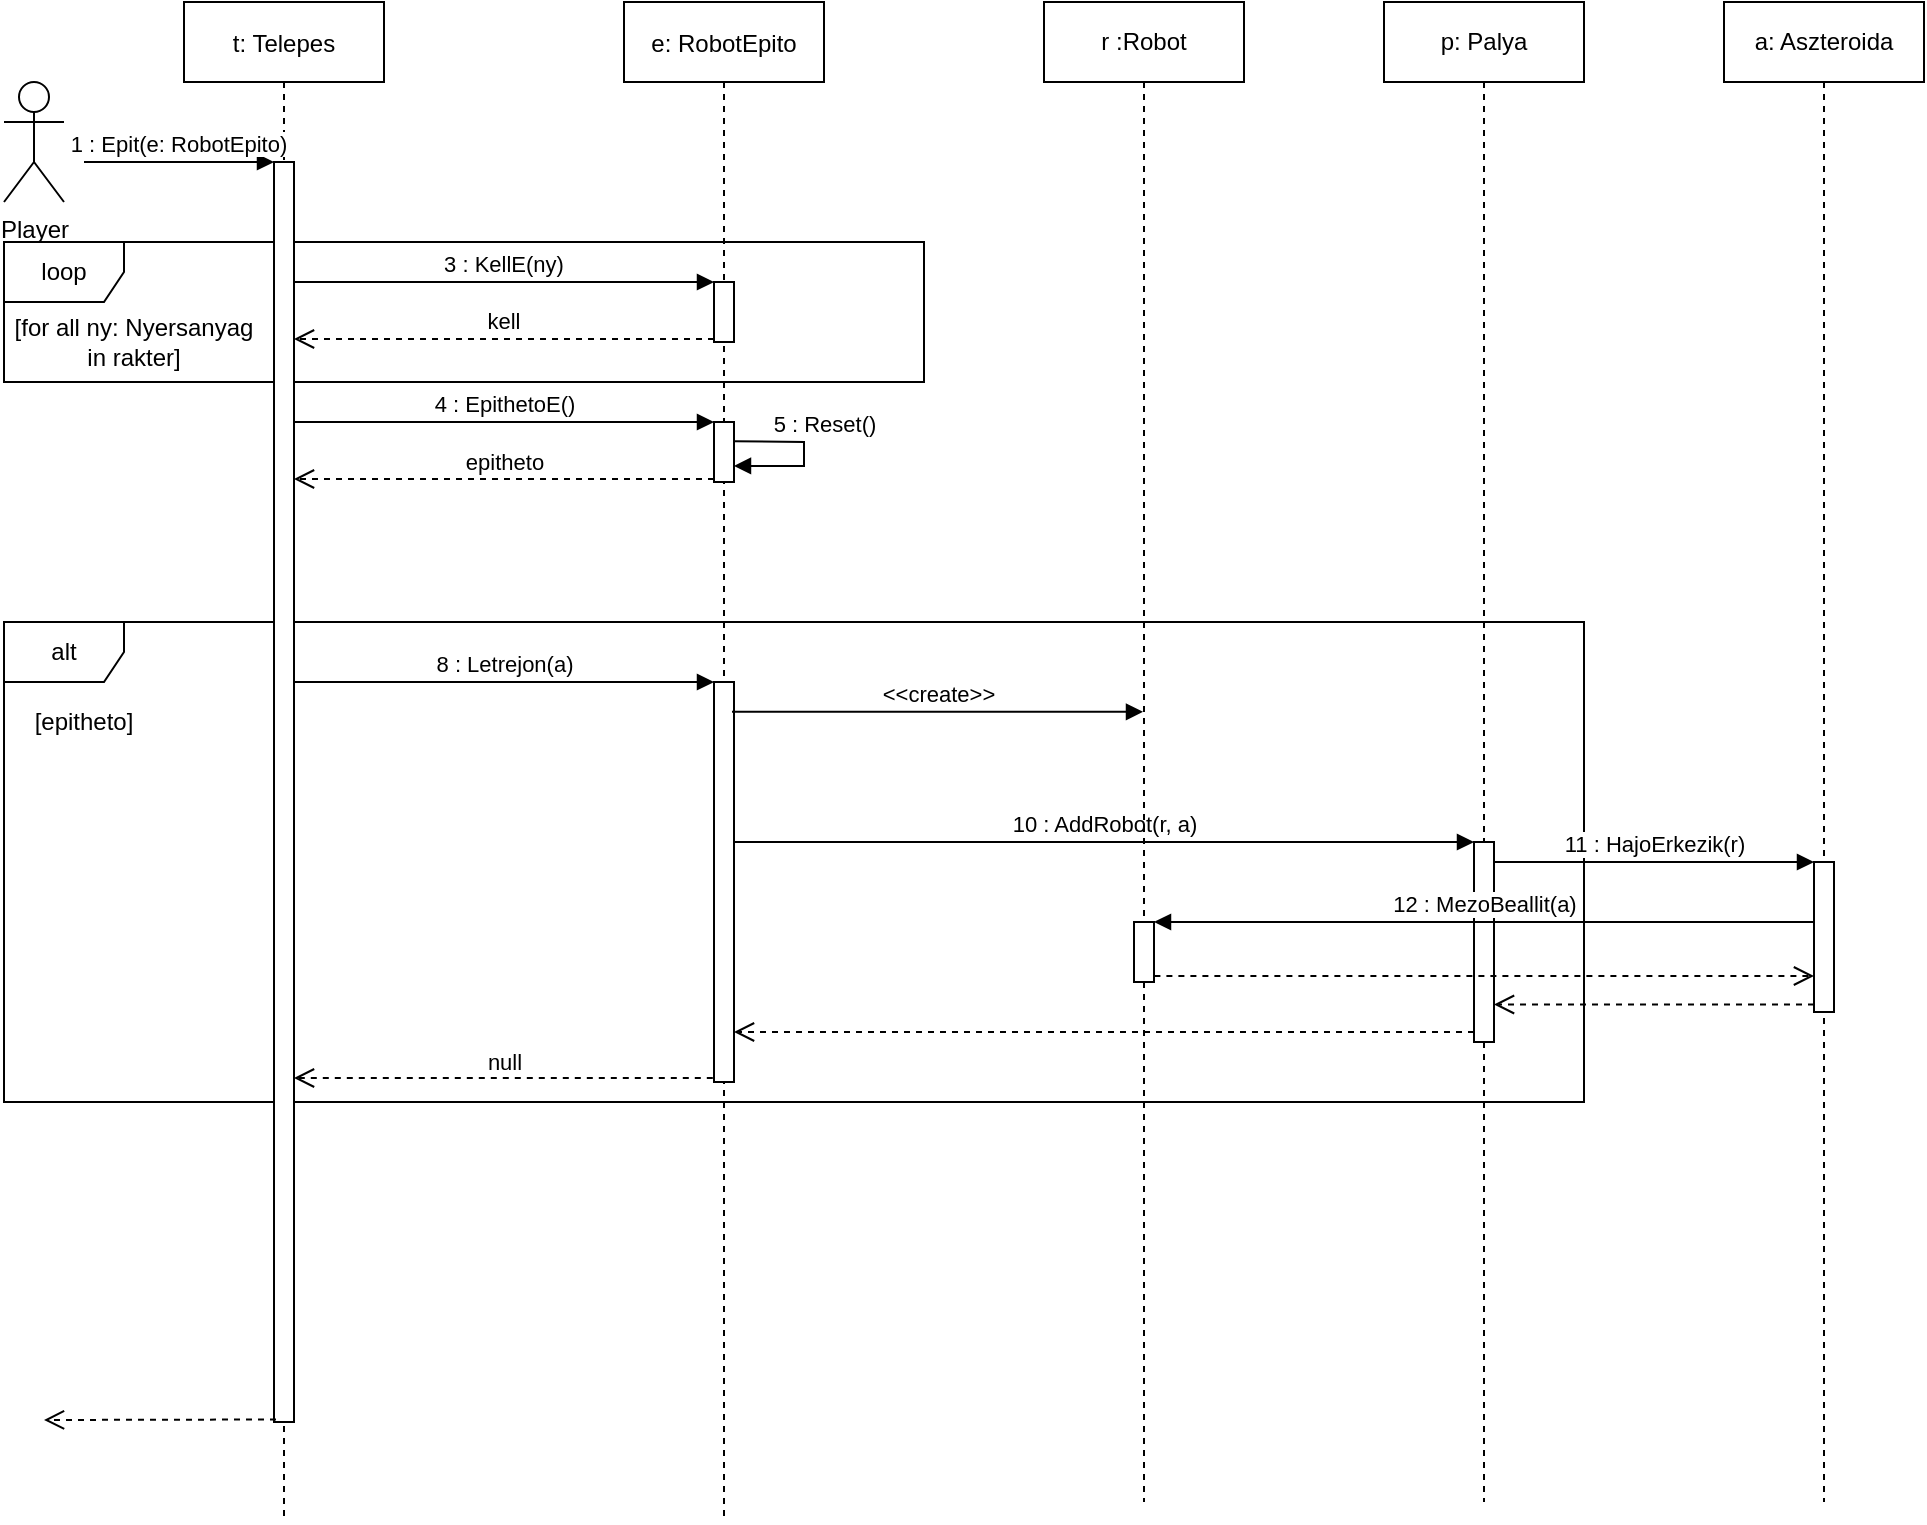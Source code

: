<mxfile version="14.4.4" type="github">
  <diagram name="Copy of Page-1" id="09w6EivkNQ-RvyWk3LRT">
    <mxGraphModel dx="1662" dy="762" grid="1" gridSize="10" guides="1" tooltips="1" connect="1" arrows="1" fold="1" page="1" pageScale="1" pageWidth="1654" pageHeight="1169" math="0" shadow="0">
      <root>
        <mxCell id="6wzPRZiQXYQK_gMtY--v-0" />
        <mxCell id="6wzPRZiQXYQK_gMtY--v-1" parent="6wzPRZiQXYQK_gMtY--v-0" />
        <mxCell id="6wzPRZiQXYQK_gMtY--v-2" value="alt" style="shape=umlFrame;whiteSpace=wrap;html=1;" parent="6wzPRZiQXYQK_gMtY--v-1" vertex="1">
          <mxGeometry x="30" y="390" width="790" height="240" as="geometry" />
        </mxCell>
        <mxCell id="6wzPRZiQXYQK_gMtY--v-3" value="4 : EpithetoE()" style="html=1;verticalAlign=bottom;endArrow=block;entryX=0;entryY=0;" parent="6wzPRZiQXYQK_gMtY--v-1" source="6wzPRZiQXYQK_gMtY--v-7" target="6wzPRZiQXYQK_gMtY--v-12" edge="1">
          <mxGeometry relative="1" as="geometry">
            <mxPoint x="170" y="260" as="sourcePoint" />
          </mxGeometry>
        </mxCell>
        <mxCell id="6wzPRZiQXYQK_gMtY--v-4" value="loop" style="shape=umlFrame;whiteSpace=wrap;html=1;" parent="6wzPRZiQXYQK_gMtY--v-1" vertex="1">
          <mxGeometry x="30" y="200" width="460" height="70" as="geometry" />
        </mxCell>
        <mxCell id="6wzPRZiQXYQK_gMtY--v-5" value="t: Telepes" style="shape=umlLifeline;perimeter=lifelinePerimeter;container=1;collapsible=0;recursiveResize=0;rounded=0;shadow=0;strokeWidth=1;" parent="6wzPRZiQXYQK_gMtY--v-1" vertex="1">
          <mxGeometry x="120" y="80" width="100" height="760" as="geometry" />
        </mxCell>
        <mxCell id="6wzPRZiQXYQK_gMtY--v-6" value="1 : Epit(e: RobotEpito)" style="verticalAlign=bottom;startArrow=none;endArrow=block;startSize=8;shadow=0;strokeWidth=1;startFill=0;" parent="6wzPRZiQXYQK_gMtY--v-5" edge="1">
          <mxGeometry relative="1" as="geometry">
            <mxPoint x="-50" y="80" as="sourcePoint" />
            <mxPoint x="45" y="80" as="targetPoint" />
          </mxGeometry>
        </mxCell>
        <mxCell id="6wzPRZiQXYQK_gMtY--v-7" value="" style="html=1;points=[];perimeter=orthogonalPerimeter;" parent="6wzPRZiQXYQK_gMtY--v-5" vertex="1">
          <mxGeometry x="45" y="80" width="10" height="630" as="geometry" />
        </mxCell>
        <mxCell id="6wzPRZiQXYQK_gMtY--v-11" value="e: RobotEpito" style="shape=umlLifeline;perimeter=lifelinePerimeter;container=1;collapsible=0;recursiveResize=0;rounded=0;shadow=0;strokeWidth=1;" parent="6wzPRZiQXYQK_gMtY--v-1" vertex="1">
          <mxGeometry x="340" y="80" width="100" height="760" as="geometry" />
        </mxCell>
        <mxCell id="6wzPRZiQXYQK_gMtY--v-12" value="" style="html=1;points=[];perimeter=orthogonalPerimeter;" parent="6wzPRZiQXYQK_gMtY--v-11" vertex="1">
          <mxGeometry x="45" y="210" width="10" height="30" as="geometry" />
        </mxCell>
        <mxCell id="6wzPRZiQXYQK_gMtY--v-13" value="" style="points=[];perimeter=orthogonalPerimeter;rounded=0;shadow=0;strokeWidth=1;" parent="6wzPRZiQXYQK_gMtY--v-11" vertex="1">
          <mxGeometry x="45" y="140" width="10" height="30" as="geometry" />
        </mxCell>
        <mxCell id="6wzPRZiQXYQK_gMtY--v-16" value="" style="html=1;points=[];perimeter=orthogonalPerimeter;" parent="6wzPRZiQXYQK_gMtY--v-11" vertex="1">
          <mxGeometry x="45" y="340" width="10" height="200" as="geometry" />
        </mxCell>
        <mxCell id="6wzPRZiQXYQK_gMtY--v-23" value="5 : Reset()" style="html=1;verticalAlign=bottom;endArrow=block;exitX=0.55;exitY=0.289;exitDx=0;exitDy=0;exitPerimeter=0;entryX=1;entryY=0.733;entryDx=0;entryDy=0;entryPerimeter=0;rounded=0;" parent="6wzPRZiQXYQK_gMtY--v-11" source="6wzPRZiQXYQK_gMtY--v-11" target="6wzPRZiQXYQK_gMtY--v-12" edge="1">
          <mxGeometry x="-0.146" y="10" relative="1" as="geometry">
            <mxPoint x="10" y="220" as="sourcePoint" />
            <mxPoint x="150" y="220" as="targetPoint" />
            <Array as="points">
              <mxPoint x="90" y="220" />
              <mxPoint x="90" y="232" />
            </Array>
            <mxPoint as="offset" />
          </mxGeometry>
        </mxCell>
        <mxCell id="6wzPRZiQXYQK_gMtY--v-18" value="kell" style="verticalAlign=bottom;endArrow=open;dashed=1;endSize=8;exitX=0;exitY=0.95;shadow=0;strokeWidth=1;" parent="6wzPRZiQXYQK_gMtY--v-1" source="6wzPRZiQXYQK_gMtY--v-13" target="6wzPRZiQXYQK_gMtY--v-7" edge="1">
          <mxGeometry relative="1" as="geometry">
            <mxPoint x="275" y="236" as="targetPoint" />
          </mxGeometry>
        </mxCell>
        <mxCell id="6wzPRZiQXYQK_gMtY--v-19" value="3 : KellE(ny)" style="verticalAlign=bottom;endArrow=block;entryX=0;entryY=0;shadow=0;strokeWidth=1;" parent="6wzPRZiQXYQK_gMtY--v-1" source="6wzPRZiQXYQK_gMtY--v-7" target="6wzPRZiQXYQK_gMtY--v-13" edge="1">
          <mxGeometry relative="1" as="geometry">
            <mxPoint x="275" y="160" as="sourcePoint" />
            <Array as="points" />
          </mxGeometry>
        </mxCell>
        <mxCell id="6wzPRZiQXYQK_gMtY--v-20" value="[for all ny: Nyersanyag in rakter]" style="text;html=1;strokeColor=none;fillColor=none;align=center;verticalAlign=middle;whiteSpace=wrap;rounded=0;" parent="6wzPRZiQXYQK_gMtY--v-1" vertex="1">
          <mxGeometry x="30" y="240" width="130" height="20" as="geometry" />
        </mxCell>
        <mxCell id="6wzPRZiQXYQK_gMtY--v-21" value="[epitheto]" style="text;html=1;strokeColor=none;fillColor=none;align=center;verticalAlign=middle;whiteSpace=wrap;rounded=0;" parent="6wzPRZiQXYQK_gMtY--v-1" vertex="1">
          <mxGeometry x="50" y="430" width="40" height="20" as="geometry" />
        </mxCell>
        <mxCell id="6wzPRZiQXYQK_gMtY--v-22" value="epitheto" style="html=1;verticalAlign=bottom;endArrow=open;dashed=1;endSize=8;exitX=0;exitY=0.95;" parent="6wzPRZiQXYQK_gMtY--v-1" source="6wzPRZiQXYQK_gMtY--v-12" target="6wzPRZiQXYQK_gMtY--v-7" edge="1">
          <mxGeometry relative="1" as="geometry">
            <mxPoint x="170" y="279" as="targetPoint" />
          </mxGeometry>
        </mxCell>
        <mxCell id="6wzPRZiQXYQK_gMtY--v-25" value="p: Palya" style="shape=umlLifeline;perimeter=lifelinePerimeter;whiteSpace=wrap;html=1;container=1;collapsible=0;recursiveResize=0;outlineConnect=0;" parent="6wzPRZiQXYQK_gMtY--v-1" vertex="1">
          <mxGeometry x="720" y="80" width="100" height="750" as="geometry" />
        </mxCell>
        <mxCell id="6wzPRZiQXYQK_gMtY--v-26" value="" style="html=1;points=[];perimeter=orthogonalPerimeter;" parent="6wzPRZiQXYQK_gMtY--v-25" vertex="1">
          <mxGeometry x="45" y="420" width="10" height="100" as="geometry" />
        </mxCell>
        <mxCell id="6wzPRZiQXYQK_gMtY--v-27" value="10 : AddRobot(r, a)" style="html=1;verticalAlign=bottom;endArrow=block;entryX=0;entryY=0;" parent="6wzPRZiQXYQK_gMtY--v-1" source="6wzPRZiQXYQK_gMtY--v-16" target="6wzPRZiQXYQK_gMtY--v-26" edge="1">
          <mxGeometry relative="1" as="geometry">
            <mxPoint x="550" y="160" as="sourcePoint" />
            <Array as="points" />
          </mxGeometry>
        </mxCell>
        <mxCell id="6wzPRZiQXYQK_gMtY--v-28" value="" style="html=1;verticalAlign=bottom;endArrow=open;dashed=1;endSize=8;exitX=0;exitY=0.95;" parent="6wzPRZiQXYQK_gMtY--v-1" source="6wzPRZiQXYQK_gMtY--v-26" target="6wzPRZiQXYQK_gMtY--v-16" edge="1">
          <mxGeometry relative="1" as="geometry">
            <mxPoint x="550" y="236" as="targetPoint" />
          </mxGeometry>
        </mxCell>
        <mxCell id="6wzPRZiQXYQK_gMtY--v-29" value="a: Aszteroida" style="shape=umlLifeline;perimeter=lifelinePerimeter;whiteSpace=wrap;html=1;container=1;collapsible=0;recursiveResize=0;outlineConnect=0;" parent="6wzPRZiQXYQK_gMtY--v-1" vertex="1">
          <mxGeometry x="890" y="80" width="100" height="750" as="geometry" />
        </mxCell>
        <mxCell id="6wzPRZiQXYQK_gMtY--v-30" value="" style="html=1;points=[];perimeter=orthogonalPerimeter;" parent="6wzPRZiQXYQK_gMtY--v-29" vertex="1">
          <mxGeometry x="45" y="430" width="10" height="75" as="geometry" />
        </mxCell>
        <mxCell id="6wzPRZiQXYQK_gMtY--v-31" value="11 : HajoErkezik(r)" style="html=1;verticalAlign=bottom;endArrow=block;entryX=0;entryY=0;" parent="6wzPRZiQXYQK_gMtY--v-1" source="6wzPRZiQXYQK_gMtY--v-26" target="6wzPRZiQXYQK_gMtY--v-30" edge="1">
          <mxGeometry relative="1" as="geometry">
            <mxPoint x="775" y="600" as="sourcePoint" />
          </mxGeometry>
        </mxCell>
        <mxCell id="6wzPRZiQXYQK_gMtY--v-32" value="" style="html=1;verticalAlign=bottom;endArrow=open;dashed=1;endSize=8;exitX=0;exitY=0.95;" parent="6wzPRZiQXYQK_gMtY--v-1" source="6wzPRZiQXYQK_gMtY--v-30" target="6wzPRZiQXYQK_gMtY--v-26" edge="1">
          <mxGeometry relative="1" as="geometry">
            <mxPoint x="775" y="676" as="targetPoint" />
          </mxGeometry>
        </mxCell>
        <mxCell id="6wzPRZiQXYQK_gMtY--v-33" value="12 : MezoBeallit(a)" style="html=1;verticalAlign=bottom;endArrow=block;" parent="6wzPRZiQXYQK_gMtY--v-1" source="6wzPRZiQXYQK_gMtY--v-30" target="6wzPRZiQXYQK_gMtY--v-17" edge="1">
          <mxGeometry relative="1" as="geometry">
            <mxPoint x="754.9" y="610" as="sourcePoint" />
            <mxPoint x="400" y="700" as="targetPoint" />
            <Array as="points">
              <mxPoint x="720" y="540" />
            </Array>
          </mxGeometry>
        </mxCell>
        <mxCell id="6wzPRZiQXYQK_gMtY--v-34" value="" style="html=1;verticalAlign=bottom;endArrow=open;dashed=1;endSize=8;exitX=1.02;exitY=0.9;exitDx=0;exitDy=0;exitPerimeter=0;" parent="6wzPRZiQXYQK_gMtY--v-1" source="6wzPRZiQXYQK_gMtY--v-17" target="6wzPRZiQXYQK_gMtY--v-30" edge="1">
          <mxGeometry relative="1" as="geometry">
            <mxPoint x="754.9" y="686" as="targetPoint" />
            <mxPoint x="400" y="719" as="sourcePoint" />
          </mxGeometry>
        </mxCell>
        <mxCell id="6wzPRZiQXYQK_gMtY--v-37" value="" style="html=1;verticalAlign=bottom;endArrow=open;dashed=1;endSize=8;exitX=0.1;exitY=0.998;exitDx=0;exitDy=0;exitPerimeter=0;" parent="6wzPRZiQXYQK_gMtY--v-1" source="6wzPRZiQXYQK_gMtY--v-7" edge="1">
          <mxGeometry relative="1" as="geometry">
            <mxPoint x="160" y="800" as="sourcePoint" />
            <mxPoint x="50" y="789" as="targetPoint" />
            <Array as="points" />
          </mxGeometry>
        </mxCell>
        <mxCell id="6wzPRZiQXYQK_gMtY--v-40" value="8 : Letrejon(a)" style="html=1;verticalAlign=bottom;endArrow=block;entryX=0;entryY=0;" parent="6wzPRZiQXYQK_gMtY--v-1" source="6wzPRZiQXYQK_gMtY--v-7" target="6wzPRZiQXYQK_gMtY--v-16" edge="1">
          <mxGeometry relative="1" as="geometry">
            <mxPoint x="315" y="710" as="sourcePoint" />
            <Array as="points">
              <mxPoint x="250" y="420" />
            </Array>
          </mxGeometry>
        </mxCell>
        <mxCell id="6wzPRZiQXYQK_gMtY--v-41" value="" style="html=1;verticalAlign=bottom;endArrow=open;dashed=1;endSize=8;exitX=-0.06;exitY=0.99;exitDx=0;exitDy=0;exitPerimeter=0;" parent="6wzPRZiQXYQK_gMtY--v-1" source="6wzPRZiQXYQK_gMtY--v-16" target="6wzPRZiQXYQK_gMtY--v-7" edge="1">
          <mxGeometry relative="1" as="geometry">
            <mxPoint x="315" y="786" as="targetPoint" />
            <Array as="points" />
          </mxGeometry>
        </mxCell>
        <mxCell id="DGdex3WbjVzhF06E8LQB-1" value="null" style="edgeLabel;html=1;align=center;verticalAlign=middle;resizable=0;points=[];" vertex="1" connectable="0" parent="6wzPRZiQXYQK_gMtY--v-41">
          <mxGeometry x="0.217" y="1" relative="1" as="geometry">
            <mxPoint x="22.6" y="-9" as="offset" />
          </mxGeometry>
        </mxCell>
        <mxCell id="ymCQV6ztO2GV4Nq3IxV4-0" value="r :Robot" style="shape=umlLifeline;perimeter=lifelinePerimeter;whiteSpace=wrap;html=1;container=1;collapsible=0;recursiveResize=0;outlineConnect=0;" parent="6wzPRZiQXYQK_gMtY--v-1" vertex="1">
          <mxGeometry x="550" y="80" width="100" height="750" as="geometry" />
        </mxCell>
        <mxCell id="6wzPRZiQXYQK_gMtY--v-17" value="" style="html=1;points=[];perimeter=orthogonalPerimeter;" parent="ymCQV6ztO2GV4Nq3IxV4-0" vertex="1">
          <mxGeometry x="45" y="460" width="10" height="30" as="geometry" />
        </mxCell>
        <mxCell id="ymCQV6ztO2GV4Nq3IxV4-1" value="&amp;lt;&amp;lt;create&amp;gt;&amp;gt;" style="html=1;verticalAlign=bottom;endArrow=block;strokeColor=#000000;exitX=0.54;exitY=0.467;exitDx=0;exitDy=0;exitPerimeter=0;" parent="6wzPRZiQXYQK_gMtY--v-1" source="6wzPRZiQXYQK_gMtY--v-11" target="ymCQV6ztO2GV4Nq3IxV4-0" edge="1">
          <mxGeometry width="80" relative="1" as="geometry">
            <mxPoint x="550" y="490" as="sourcePoint" />
            <mxPoint x="630" y="490" as="targetPoint" />
          </mxGeometry>
        </mxCell>
        <mxCell id="DGdex3WbjVzhF06E8LQB-0" value="Player" style="shape=umlActor;verticalLabelPosition=bottom;verticalAlign=top;html=1;outlineConnect=0;" vertex="1" parent="6wzPRZiQXYQK_gMtY--v-1">
          <mxGeometry x="30" y="120" width="30" height="60" as="geometry" />
        </mxCell>
      </root>
    </mxGraphModel>
  </diagram>
</mxfile>
